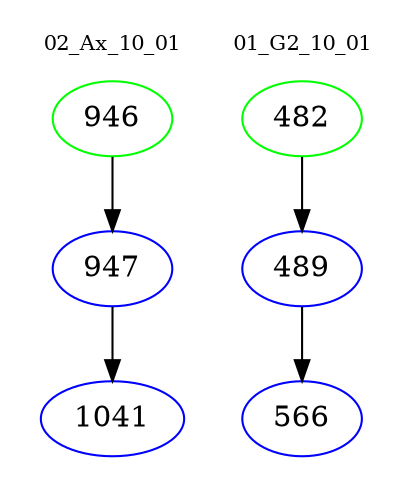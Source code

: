 digraph{
subgraph cluster_0 {
color = white
label = "02_Ax_10_01";
fontsize=10;
T0_946 [label="946", color="green"]
T0_946 -> T0_947 [color="black"]
T0_947 [label="947", color="blue"]
T0_947 -> T0_1041 [color="black"]
T0_1041 [label="1041", color="blue"]
}
subgraph cluster_1 {
color = white
label = "01_G2_10_01";
fontsize=10;
T1_482 [label="482", color="green"]
T1_482 -> T1_489 [color="black"]
T1_489 [label="489", color="blue"]
T1_489 -> T1_566 [color="black"]
T1_566 [label="566", color="blue"]
}
}
